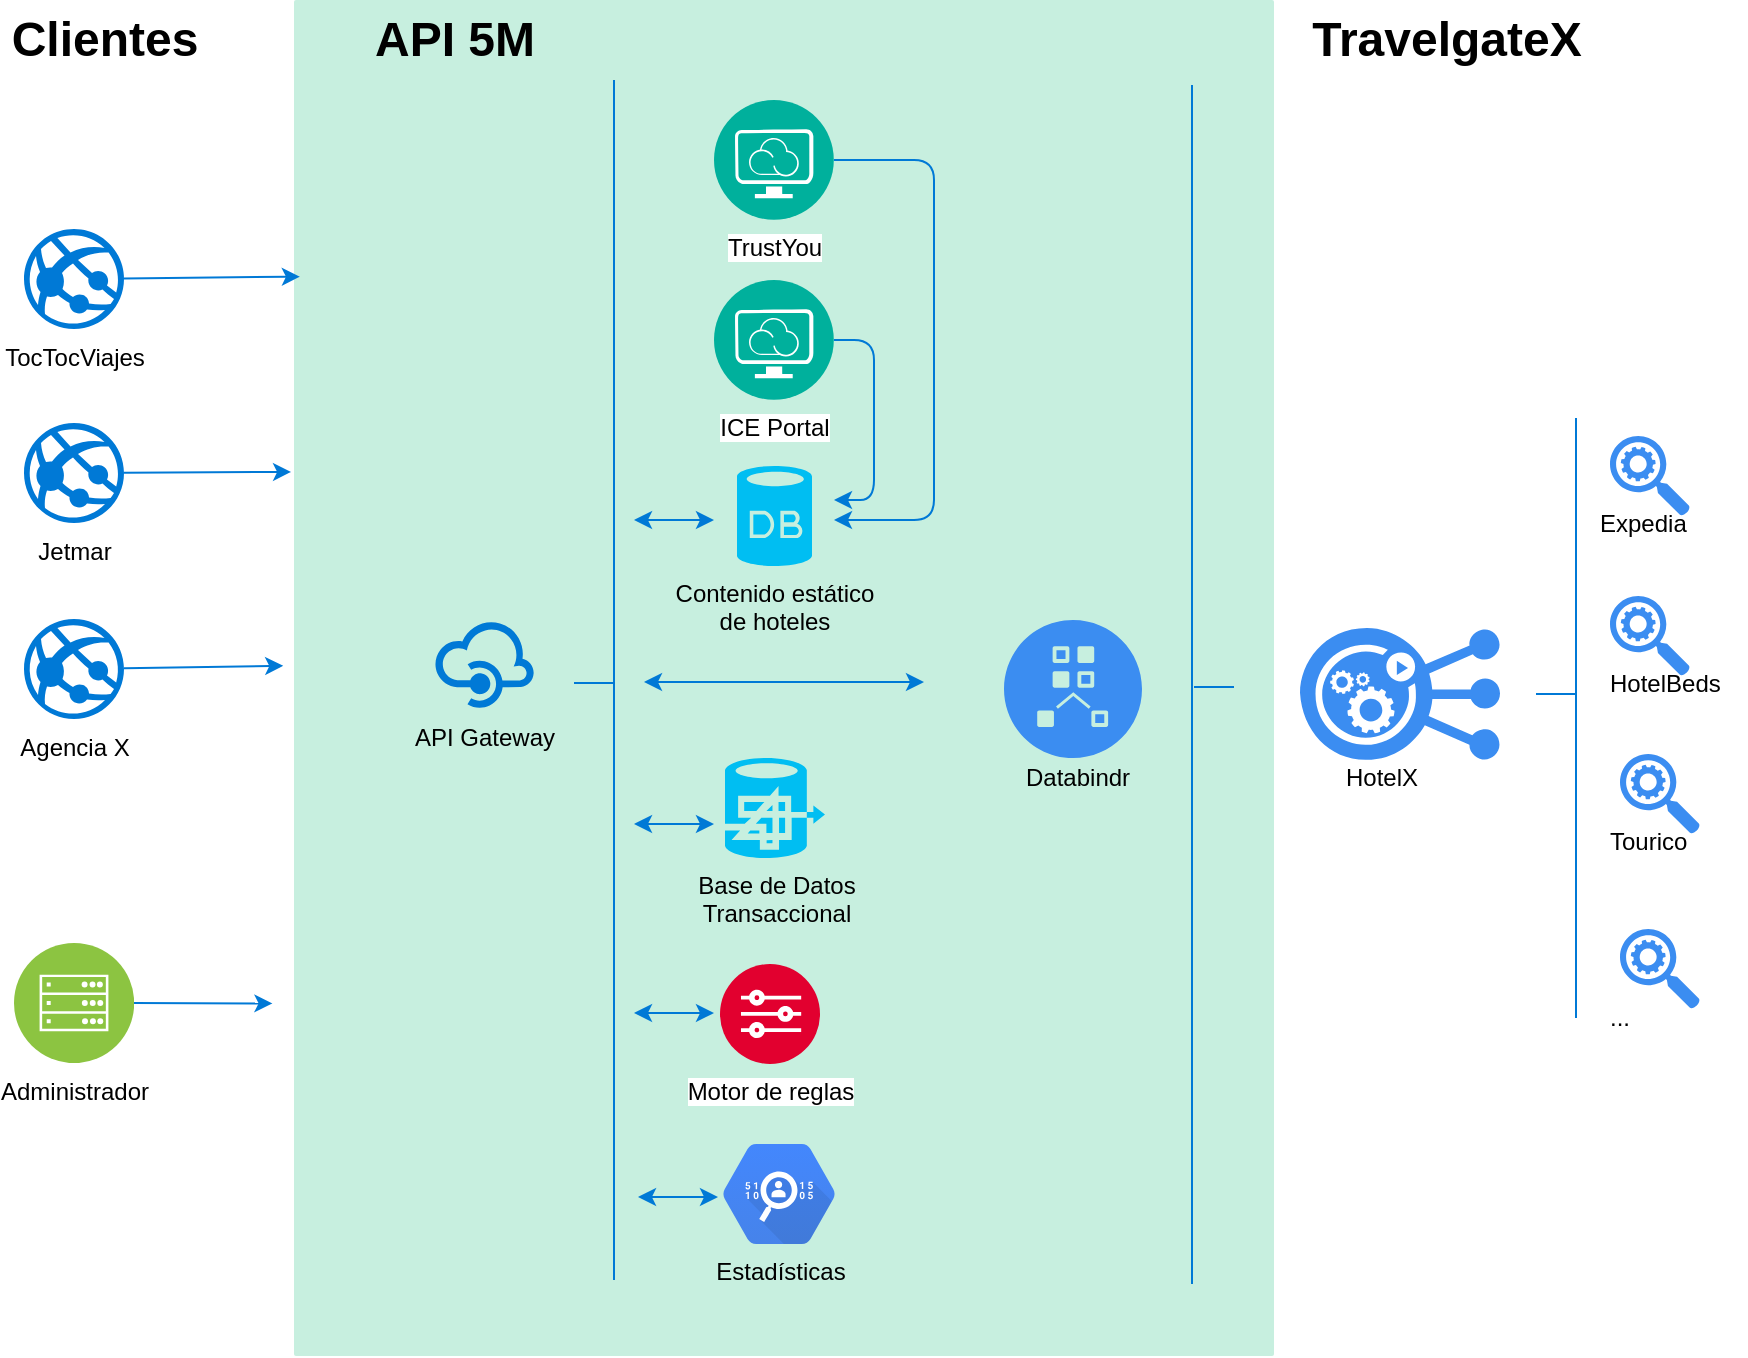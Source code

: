<mxfile version="10.6.1" type="github"><diagram id="f106602c-feb2-e66a-4537-3a34d633f6aa" name="Page-1"><mxGraphModel dx="1634" dy="715" grid="1" gridSize="10" guides="1" tooltips="1" connect="1" arrows="1" fold="1" page="1" pageScale="1" pageWidth="1169" pageHeight="827" background="#ffffff" math="0" shadow="0"><root><mxCell id="0"/><mxCell id="1" parent="0"/><mxCell id="5MtIr2wGl5e16cq12a3O-454" value="" style="points=[[0,0,0],[0.25,0,0],[0.5,0,0],[0.75,0,0],[1,0,0],[1,0.25,0],[1,0.5,0],[1,0.75,0],[1,1,0],[0.75,1,0],[0.5,1,0],[0.25,1,0],[0,1,0],[0,0.75,0],[0,0.5,0],[0,0.25,0]];rounded=1;absoluteArcSize=1;arcSize=2;html=1;strokeColor=none;gradientColor=none;shadow=0;dashed=0;fontSize=12;fontColor=#9E9E9E;align=left;verticalAlign=top;spacing=10;spacingTop=-4;fillColor=#C7EFDF;" vertex="1" parent="1"><mxGeometry x="200" y="80" width="490" height="678" as="geometry"/></mxCell><mxCell id="5MtIr2wGl5e16cq12a3O-458" style="edgeStyle=none;orthogonalLoop=1;jettySize=auto;html=1;strokeColor=#0079D6;entryX=0.006;entryY=0.204;entryDx=0;entryDy=0;entryPerimeter=0;" edge="1" parent="1" source="5MtIr2wGl5e16cq12a3O-398" target="5MtIr2wGl5e16cq12a3O-454"><mxGeometry relative="1" as="geometry"><mxPoint x="190" y="219.5" as="targetPoint"/></mxGeometry></mxCell><mxCell id="5MtIr2wGl5e16cq12a3O-398" value="TocTocViajes&lt;br&gt;&lt;br&gt;" style="shadow=0;dashed=0;html=1;strokeColor=none;fillColor=#0079D6;labelPosition=center;verticalLabelPosition=bottom;verticalAlign=top;align=center;shape=mxgraph.azure.azure_website;" vertex="1" parent="1"><mxGeometry x="65" y="194.5" width="50" height="50" as="geometry"/></mxCell><mxCell id="5MtIr2wGl5e16cq12a3O-460" style="edgeStyle=none;orthogonalLoop=1;jettySize=auto;html=1;entryX=-0.011;entryY=0.491;entryDx=0;entryDy=0;entryPerimeter=0;strokeColor=#0079D6;" edge="1" parent="1" source="5MtIr2wGl5e16cq12a3O-399" target="5MtIr2wGl5e16cq12a3O-454"><mxGeometry relative="1" as="geometry"/></mxCell><mxCell id="5MtIr2wGl5e16cq12a3O-399" value="Agencia X&lt;br&gt;" style="shadow=0;dashed=0;html=1;strokeColor=none;fillColor=#0079D6;labelPosition=center;verticalLabelPosition=bottom;verticalAlign=top;align=center;shape=mxgraph.azure.azure_website;" vertex="1" parent="1"><mxGeometry x="65" y="389.5" width="50" height="50" as="geometry"/></mxCell><mxCell id="5MtIr2wGl5e16cq12a3O-461" style="edgeStyle=none;orthogonalLoop=1;jettySize=auto;html=1;entryX=-0.022;entryY=0.74;entryDx=0;entryDy=0;entryPerimeter=0;strokeColor=#0079D6;" edge="1" parent="1" source="5MtIr2wGl5e16cq12a3O-401" target="5MtIr2wGl5e16cq12a3O-454"><mxGeometry relative="1" as="geometry"/></mxCell><mxCell id="5MtIr2wGl5e16cq12a3O-401" value="Administrador&lt;br&gt;" style="aspect=fixed;perimeter=ellipsePerimeter;html=1;align=center;shadow=0;dashed=0;image;image=img/lib/ibm/infrastructure/mobile_backend.svg;" vertex="1" parent="1"><mxGeometry x="60" y="551.5" width="60" height="60" as="geometry"/></mxCell><mxCell id="5MtIr2wGl5e16cq12a3O-459" style="edgeStyle=none;orthogonalLoop=1;jettySize=auto;html=1;entryX=-0.003;entryY=0.348;entryDx=0;entryDy=0;entryPerimeter=0;strokeColor=#0079D6;" edge="1" parent="1" source="5MtIr2wGl5e16cq12a3O-402" target="5MtIr2wGl5e16cq12a3O-454"><mxGeometry relative="1" as="geometry"/></mxCell><mxCell id="5MtIr2wGl5e16cq12a3O-402" value="Jetmar&lt;br&gt;" style="shadow=0;dashed=0;html=1;strokeColor=none;fillColor=#0079D6;labelPosition=center;verticalLabelPosition=bottom;verticalAlign=top;align=center;shape=mxgraph.azure.azure_website;" vertex="1" parent="1"><mxGeometry x="65" y="291.5" width="50" height="50" as="geometry"/></mxCell><mxCell id="5MtIr2wGl5e16cq12a3O-405" value="API 5M" style="text;strokeColor=none;fillColor=none;html=1;fontSize=24;fontStyle=1;verticalAlign=middle;align=center;" vertex="1" parent="1"><mxGeometry x="230" y="80" width="100" height="40" as="geometry"/></mxCell><mxCell id="5MtIr2wGl5e16cq12a3O-430" style="edgeStyle=none;orthogonalLoop=1;jettySize=auto;html=1;strokeColor=#0079D6;border=5;" edge="1" parent="1" source="5MtIr2wGl5e16cq12a3O-415"><mxGeometry relative="1" as="geometry"><mxPoint x="470" y="340" as="targetPoint"/><Array as="points"><mxPoint x="520" y="160"/><mxPoint x="520" y="340"/></Array></mxGeometry></mxCell><mxCell id="5MtIr2wGl5e16cq12a3O-415" value="TrustYou" style="aspect=fixed;perimeter=ellipsePerimeter;html=1;align=center;shadow=0;dashed=0;image;image=img/lib/ibm/management/provider_cloud_portal_service.svg;" vertex="1" parent="1"><mxGeometry x="410" y="130" width="60" height="60" as="geometry"/></mxCell><mxCell id="5MtIr2wGl5e16cq12a3O-428" style="edgeStyle=orthogonalEdgeStyle;orthogonalLoop=1;jettySize=auto;html=1;strokeColor=#0079D6;" edge="1" parent="1" source="5MtIr2wGl5e16cq12a3O-408"><mxGeometry relative="1" as="geometry"><mxPoint x="470" y="330" as="targetPoint"/><Array as="points"><mxPoint x="490" y="250"/></Array></mxGeometry></mxCell><mxCell id="5MtIr2wGl5e16cq12a3O-416" value="Base de Datos&lt;br&gt;Transaccional" style="verticalLabelPosition=bottom;html=1;verticalAlign=top;align=center;strokeColor=none;fillColor=#00BEF2;shape=mxgraph.azure.hdinsight;" vertex="1" parent="1"><mxGeometry x="415.5" y="459" width="50" height="50" as="geometry"/></mxCell><mxCell id="5MtIr2wGl5e16cq12a3O-417" value="Contenido estático&lt;br&gt;de hoteles" style="verticalLabelPosition=bottom;html=1;verticalAlign=top;align=center;strokeColor=none;fillColor=#00BEF2;shape=mxgraph.azure.database;" vertex="1" parent="1"><mxGeometry x="421.5" y="313" width="37.5" height="50" as="geometry"/></mxCell><mxCell id="5MtIr2wGl5e16cq12a3O-418" value="Motor de reglas" style="aspect=fixed;perimeter=ellipsePerimeter;html=1;align=center;shadow=0;dashed=0;image;image=img/lib/ibm/vpc/SecurityGroupRules.svg;" vertex="1" parent="1"><mxGeometry x="413" y="562" width="50" height="50" as="geometry"/></mxCell><mxCell id="5MtIr2wGl5e16cq12a3O-420" value="Clientes" style="text;strokeColor=none;fillColor=none;html=1;fontSize=24;fontStyle=1;verticalAlign=middle;align=center;" vertex="1" parent="1"><mxGeometry x="55" y="80" width="100" height="40" as="geometry"/></mxCell><mxCell id="5MtIr2wGl5e16cq12a3O-422" value="Estadísticas" style="shape=mxgraph.gcp.identity_and_security.cloud_data_loss_prevention_api;html=1;fillColor=#4387FD;gradientColor=#4683EA;strokeColor=none;verticalLabelPosition=bottom;verticalAlign=top;align=center;" vertex="1" parent="1"><mxGeometry x="414.5" y="652" width="56" height="50" as="geometry"/></mxCell><mxCell id="5MtIr2wGl5e16cq12a3O-423" value="API Gateway" style="shadow=0;dashed=0;html=1;strokeColor=none;labelPosition=center;verticalLabelPosition=bottom;verticalAlign=top;align=center;shape=mxgraph.mscae.cloud.api_management;fillColor=#0079D6;" vertex="1" parent="1"><mxGeometry x="270" y="389.5" width="50" height="45" as="geometry"/></mxCell><mxCell id="5MtIr2wGl5e16cq12a3O-429" value="" style="endArrow=none;html=1;strokeColor=#0079D6;" edge="1" parent="1"><mxGeometry width="50" height="50" relative="1" as="geometry"><mxPoint x="360" y="720" as="sourcePoint"/><mxPoint x="360" y="120" as="targetPoint"/></mxGeometry></mxCell><mxCell id="5MtIr2wGl5e16cq12a3O-431" value="" style="endArrow=classic;startArrow=classic;html=1;strokeColor=#0079D6;" edge="1" parent="1"><mxGeometry width="50" height="50" relative="1" as="geometry"><mxPoint x="370" y="340" as="sourcePoint"/><mxPoint x="410" y="340" as="targetPoint"/></mxGeometry></mxCell><mxCell id="5MtIr2wGl5e16cq12a3O-432" value="" style="endArrow=none;html=1;strokeColor=#0079D6;" edge="1" parent="1"><mxGeometry width="50" height="50" relative="1" as="geometry"><mxPoint x="340" y="421.5" as="sourcePoint"/><mxPoint x="360" y="421.5" as="targetPoint"/></mxGeometry></mxCell><mxCell id="5MtIr2wGl5e16cq12a3O-433" value="" style="endArrow=classic;startArrow=classic;html=1;strokeColor=#0079D6;" edge="1" parent="1"><mxGeometry width="50" height="50" relative="1" as="geometry"><mxPoint x="370.0" y="492.0" as="sourcePoint"/><mxPoint x="410.0" y="492.0" as="targetPoint"/></mxGeometry></mxCell><mxCell id="5MtIr2wGl5e16cq12a3O-434" value="" style="endArrow=classic;startArrow=classic;html=1;strokeColor=#0079D6;" edge="1" parent="1"><mxGeometry width="50" height="50" relative="1" as="geometry"><mxPoint x="370.0" y="586.5" as="sourcePoint"/><mxPoint x="410.0" y="586.5" as="targetPoint"/></mxGeometry></mxCell><mxCell id="5MtIr2wGl5e16cq12a3O-435" value="" style="html=1;aspect=fixed;strokeColor=none;shadow=0;align=center;verticalAlign=top;fillColor=#3B8DF1;shape=mxgraph.gcp2.replication_controller_3" vertex="1" parent="1"><mxGeometry x="703" y="394" width="100" height="66" as="geometry"/></mxCell><mxCell id="5MtIr2wGl5e16cq12a3O-438" value="" style="endArrow=none;html=1;strokeColor=#0079D6;" edge="1" parent="1"><mxGeometry width="50" height="50" relative="1" as="geometry"><mxPoint x="649" y="722" as="sourcePoint"/><mxPoint x="649.0" y="122.5" as="targetPoint"/></mxGeometry></mxCell><mxCell id="5MtIr2wGl5e16cq12a3O-439" value="" style="endArrow=none;html=1;strokeColor=#0079D6;" edge="1" parent="1"><mxGeometry width="50" height="50" relative="1" as="geometry"><mxPoint x="650" y="423.5" as="sourcePoint"/><mxPoint x="670.0" y="423.5" as="targetPoint"/></mxGeometry></mxCell><mxCell id="5MtIr2wGl5e16cq12a3O-440" value="TravelgateX" style="text;strokeColor=none;fillColor=none;html=1;fontSize=24;fontStyle=1;verticalAlign=middle;align=center;" vertex="1" parent="1"><mxGeometry x="726" y="80" width="100" height="40" as="geometry"/></mxCell><mxCell id="5MtIr2wGl5e16cq12a3O-442" value="" style="html=1;aspect=fixed;strokeColor=none;shadow=0;align=center;verticalAlign=top;fillColor=#3B8DF1;shape=mxgraph.gcp2.search_api" vertex="1" parent="1"><mxGeometry x="858" y="298" width="40" height="40" as="geometry"/></mxCell><mxCell id="5MtIr2wGl5e16cq12a3O-444" value="Expedia" style="text;html=1;resizable=0;points=[];autosize=1;align=left;verticalAlign=top;spacingTop=-4;" vertex="1" parent="1"><mxGeometry x="851" y="332" width="60" height="20" as="geometry"/></mxCell><mxCell id="5MtIr2wGl5e16cq12a3O-445" value="" style="html=1;aspect=fixed;strokeColor=none;shadow=0;align=center;verticalAlign=top;fillColor=#3B8DF1;shape=mxgraph.gcp2.search_api" vertex="1" parent="1"><mxGeometry x="858" y="378" width="40" height="40" as="geometry"/></mxCell><mxCell id="5MtIr2wGl5e16cq12a3O-446" value="HotelBeds&lt;br&gt;" style="text;html=1;resizable=0;points=[];autosize=1;align=left;verticalAlign=top;spacingTop=-4;" vertex="1" parent="1"><mxGeometry x="856" y="412" width="70" height="20" as="geometry"/></mxCell><mxCell id="5MtIr2wGl5e16cq12a3O-447" value="" style="html=1;aspect=fixed;strokeColor=none;shadow=0;align=center;verticalAlign=top;fillColor=#3B8DF1;shape=mxgraph.gcp2.search_api" vertex="1" parent="1"><mxGeometry x="863" y="457" width="40" height="40" as="geometry"/></mxCell><mxCell id="5MtIr2wGl5e16cq12a3O-448" value="Tourico" style="text;html=1;resizable=0;points=[];autosize=1;align=left;verticalAlign=top;spacingTop=-4;" vertex="1" parent="1"><mxGeometry x="856" y="491" width="50" height="20" as="geometry"/></mxCell><mxCell id="5MtIr2wGl5e16cq12a3O-449" value="" style="html=1;aspect=fixed;strokeColor=none;shadow=0;align=center;verticalAlign=top;fillColor=#3B8DF1;shape=mxgraph.gcp2.search_api" vertex="1" parent="1"><mxGeometry x="863" y="544.5" width="40" height="40" as="geometry"/></mxCell><mxCell id="5MtIr2wGl5e16cq12a3O-450" value="..." style="text;html=1;resizable=0;points=[];autosize=1;align=left;verticalAlign=top;spacingTop=-4;" vertex="1" parent="1"><mxGeometry x="856" y="578.5" width="30" height="20" as="geometry"/></mxCell><mxCell id="5MtIr2wGl5e16cq12a3O-451" value="" style="endArrow=none;html=1;strokeColor=#0079D6;" edge="1" parent="1"><mxGeometry width="50" height="50" relative="1" as="geometry"><mxPoint x="841" y="589" as="sourcePoint"/><mxPoint x="841" y="289" as="targetPoint"/></mxGeometry></mxCell><mxCell id="5MtIr2wGl5e16cq12a3O-452" value="" style="endArrow=none;html=1;strokeColor=#0079D6;" edge="1" parent="1"><mxGeometry width="50" height="50" relative="1" as="geometry"><mxPoint x="821" y="427.0" as="sourcePoint"/><mxPoint x="841.0" y="427.0" as="targetPoint"/></mxGeometry></mxCell><mxCell id="5MtIr2wGl5e16cq12a3O-408" value="ICE Portal" style="aspect=fixed;perimeter=ellipsePerimeter;html=1;align=center;shadow=0;dashed=0;image;image=img/lib/ibm/management/provider_cloud_portal_service.svg;" vertex="1" parent="1"><mxGeometry x="410" y="220" width="60" height="60" as="geometry"/></mxCell><mxCell id="5MtIr2wGl5e16cq12a3O-455" value="" style="endArrow=classic;startArrow=classic;html=1;strokeColor=#0079D6;" edge="1" parent="1"><mxGeometry width="50" height="50" relative="1" as="geometry"><mxPoint x="372.0" y="678.5" as="sourcePoint"/><mxPoint x="412.0" y="678.5" as="targetPoint"/></mxGeometry></mxCell><mxCell id="5MtIr2wGl5e16cq12a3O-456" value="" style="endArrow=classic;startArrow=classic;html=1;strokeColor=#0079D6;" edge="1" parent="1"><mxGeometry width="50" height="50" relative="1" as="geometry"><mxPoint x="375.0" y="421.0" as="sourcePoint"/><mxPoint x="515" y="421" as="targetPoint"/></mxGeometry></mxCell><mxCell id="5MtIr2wGl5e16cq12a3O-457" value="HotelX" style="text;html=1;resizable=0;points=[];autosize=1;align=left;verticalAlign=top;spacingTop=-4;" vertex="1" parent="1"><mxGeometry x="724" y="459" width="50" height="20" as="geometry"/></mxCell><mxCell id="xW0lCygBQfNmLQgYVhiP-1" value="" style="html=1;aspect=fixed;strokeColor=none;shadow=0;align=center;verticalAlign=top;fillColor=#3B8DF1;shape=mxgraph.gcp2.admin_connected" vertex="1" parent="1"><mxGeometry x="555" y="390" width="69" height="69" as="geometry"/></mxCell><mxCell id="xW0lCygBQfNmLQgYVhiP-2" value="Databindr" style="text;html=1;resizable=0;points=[];autosize=1;align=left;verticalAlign=top;spacingTop=-4;" vertex="1" parent="1"><mxGeometry x="564" y="459" width="70" height="20" as="geometry"/></mxCell></root></mxGraphModel></diagram><diagram id="v-fLZMCwjhwG-xtl41CM" name="Page-2"><mxGraphModel dx="1634" dy="715" grid="1" gridSize="10" guides="1" tooltips="1" connect="1" arrows="1" fold="1" page="1" pageScale="1" pageWidth="850" pageHeight="1100" math="0" shadow="0"><root><mxCell id="Nutzlpk5Q8eH3DolyXjN-0"/><mxCell id="Nutzlpk5Q8eH3DolyXjN-1" parent="Nutzlpk5Q8eH3DolyXjN-0"/><mxCell id="Nutzlpk5Q8eH3DolyXjN-2" value="" style="points=[[0,0,0],[0.25,0,0],[0.5,0,0],[0.75,0,0],[1,0,0],[1,0.25,0],[1,0.5,0],[1,0.75,0],[1,1,0],[0.75,1,0],[0.5,1,0],[0.25,1,0],[0,1,0],[0,0.75,0],[0,0.5,0],[0,0.25,0]];rounded=1;absoluteArcSize=1;arcSize=2;html=1;strokeColor=none;gradientColor=none;shadow=0;dashed=0;fontSize=12;fontColor=#9E9E9E;align=left;verticalAlign=top;spacing=10;spacingTop=-4;fillColor=#C7EFDF;" vertex="1" parent="Nutzlpk5Q8eH3DolyXjN-1"><mxGeometry x="200" y="80" width="360" height="678" as="geometry"/></mxCell><mxCell id="Nutzlpk5Q8eH3DolyXjN-3" style="edgeStyle=none;orthogonalLoop=1;jettySize=auto;html=1;strokeColor=#0079D6;entryX=0.006;entryY=0.204;entryDx=0;entryDy=0;entryPerimeter=0;" edge="1" parent="Nutzlpk5Q8eH3DolyXjN-1" source="Nutzlpk5Q8eH3DolyXjN-4" target="Nutzlpk5Q8eH3DolyXjN-2"><mxGeometry relative="1" as="geometry"><mxPoint x="190" y="219.5" as="targetPoint"/></mxGeometry></mxCell><mxCell id="Nutzlpk5Q8eH3DolyXjN-4" value="TocTocViajes&lt;br&gt;&lt;br&gt;" style="shadow=0;dashed=0;html=1;strokeColor=none;fillColor=#0079D6;labelPosition=center;verticalLabelPosition=bottom;verticalAlign=top;align=center;shape=mxgraph.azure.azure_website;" vertex="1" parent="Nutzlpk5Q8eH3DolyXjN-1"><mxGeometry x="65" y="194.5" width="50" height="50" as="geometry"/></mxCell><mxCell id="Nutzlpk5Q8eH3DolyXjN-5" style="edgeStyle=none;orthogonalLoop=1;jettySize=auto;html=1;entryX=-0.011;entryY=0.491;entryDx=0;entryDy=0;entryPerimeter=0;strokeColor=#0079D6;" edge="1" parent="Nutzlpk5Q8eH3DolyXjN-1" source="Nutzlpk5Q8eH3DolyXjN-6" target="Nutzlpk5Q8eH3DolyXjN-2"><mxGeometry relative="1" as="geometry"/></mxCell><mxCell id="Nutzlpk5Q8eH3DolyXjN-6" value="Agencia X&lt;br&gt;" style="shadow=0;dashed=0;html=1;strokeColor=none;fillColor=#0079D6;labelPosition=center;verticalLabelPosition=bottom;verticalAlign=top;align=center;shape=mxgraph.azure.azure_website;" vertex="1" parent="Nutzlpk5Q8eH3DolyXjN-1"><mxGeometry x="65" y="389.5" width="50" height="50" as="geometry"/></mxCell><mxCell id="Nutzlpk5Q8eH3DolyXjN-7" style="edgeStyle=none;orthogonalLoop=1;jettySize=auto;html=1;entryX=-0.022;entryY=0.74;entryDx=0;entryDy=0;entryPerimeter=0;strokeColor=#0079D6;" edge="1" parent="Nutzlpk5Q8eH3DolyXjN-1" source="Nutzlpk5Q8eH3DolyXjN-8" target="Nutzlpk5Q8eH3DolyXjN-2"><mxGeometry relative="1" as="geometry"/></mxCell><mxCell id="Nutzlpk5Q8eH3DolyXjN-8" value="Administrador&lt;br&gt;" style="aspect=fixed;perimeter=ellipsePerimeter;html=1;align=center;shadow=0;dashed=0;image;image=img/lib/ibm/infrastructure/mobile_backend.svg;" vertex="1" parent="Nutzlpk5Q8eH3DolyXjN-1"><mxGeometry x="60" y="551.5" width="60" height="60" as="geometry"/></mxCell><mxCell id="Nutzlpk5Q8eH3DolyXjN-9" style="edgeStyle=none;orthogonalLoop=1;jettySize=auto;html=1;entryX=-0.003;entryY=0.348;entryDx=0;entryDy=0;entryPerimeter=0;strokeColor=#0079D6;" edge="1" parent="Nutzlpk5Q8eH3DolyXjN-1" source="Nutzlpk5Q8eH3DolyXjN-10" target="Nutzlpk5Q8eH3DolyXjN-2"><mxGeometry relative="1" as="geometry"/></mxCell><mxCell id="Nutzlpk5Q8eH3DolyXjN-10" value="Jetmar&lt;br&gt;" style="shadow=0;dashed=0;html=1;strokeColor=none;fillColor=#0079D6;labelPosition=center;verticalLabelPosition=bottom;verticalAlign=top;align=center;shape=mxgraph.azure.azure_website;" vertex="1" parent="Nutzlpk5Q8eH3DolyXjN-1"><mxGeometry x="65" y="291.5" width="50" height="50" as="geometry"/></mxCell><mxCell id="Nutzlpk5Q8eH3DolyXjN-11" value="API 5M" style="text;strokeColor=none;fillColor=none;html=1;fontSize=24;fontStyle=1;verticalAlign=middle;align=center;" vertex="1" parent="Nutzlpk5Q8eH3DolyXjN-1"><mxGeometry x="230" y="80" width="100" height="40" as="geometry"/></mxCell><mxCell id="Nutzlpk5Q8eH3DolyXjN-12" style="edgeStyle=none;orthogonalLoop=1;jettySize=auto;html=1;strokeColor=#0079D6;border=5;" edge="1" parent="Nutzlpk5Q8eH3DolyXjN-1" source="Nutzlpk5Q8eH3DolyXjN-13"><mxGeometry relative="1" as="geometry"><mxPoint x="470" y="340" as="targetPoint"/><Array as="points"><mxPoint x="520" y="160"/><mxPoint x="520" y="340"/></Array></mxGeometry></mxCell><mxCell id="Nutzlpk5Q8eH3DolyXjN-13" value="TrustYou" style="aspect=fixed;perimeter=ellipsePerimeter;html=1;align=center;shadow=0;dashed=0;image;image=img/lib/ibm/management/provider_cloud_portal_service.svg;" vertex="1" parent="Nutzlpk5Q8eH3DolyXjN-1"><mxGeometry x="410" y="130" width="60" height="60" as="geometry"/></mxCell><mxCell id="Nutzlpk5Q8eH3DolyXjN-14" style="edgeStyle=orthogonalEdgeStyle;orthogonalLoop=1;jettySize=auto;html=1;strokeColor=#0079D6;" edge="1" parent="Nutzlpk5Q8eH3DolyXjN-1" source="Nutzlpk5Q8eH3DolyXjN-40"><mxGeometry relative="1" as="geometry"><mxPoint x="470" y="330" as="targetPoint"/><Array as="points"><mxPoint x="490" y="250"/></Array></mxGeometry></mxCell><mxCell id="Nutzlpk5Q8eH3DolyXjN-15" value="Base de Datos&lt;br&gt;Transaccional" style="verticalLabelPosition=bottom;html=1;verticalAlign=top;align=center;strokeColor=none;fillColor=#00BEF2;shape=mxgraph.azure.hdinsight;" vertex="1" parent="Nutzlpk5Q8eH3DolyXjN-1"><mxGeometry x="415.5" y="459" width="50" height="50" as="geometry"/></mxCell><mxCell id="Nutzlpk5Q8eH3DolyXjN-16" value="Contenido estático&lt;br&gt;de hoteles" style="verticalLabelPosition=bottom;html=1;verticalAlign=top;align=center;strokeColor=none;fillColor=#00BEF2;shape=mxgraph.azure.database;" vertex="1" parent="Nutzlpk5Q8eH3DolyXjN-1"><mxGeometry x="421.5" y="313" width="37.5" height="50" as="geometry"/></mxCell><mxCell id="Nutzlpk5Q8eH3DolyXjN-17" value="Motor de reglas" style="aspect=fixed;perimeter=ellipsePerimeter;html=1;align=center;shadow=0;dashed=0;image;image=img/lib/ibm/vpc/SecurityGroupRules.svg;" vertex="1" parent="Nutzlpk5Q8eH3DolyXjN-1"><mxGeometry x="413" y="562" width="50" height="50" as="geometry"/></mxCell><mxCell id="Nutzlpk5Q8eH3DolyXjN-18" value="Clientes" style="text;strokeColor=none;fillColor=none;html=1;fontSize=24;fontStyle=1;verticalAlign=middle;align=center;" vertex="1" parent="Nutzlpk5Q8eH3DolyXjN-1"><mxGeometry x="55" y="80" width="100" height="40" as="geometry"/></mxCell><mxCell id="Nutzlpk5Q8eH3DolyXjN-19" value="Estadísticas" style="shape=mxgraph.gcp.identity_and_security.cloud_data_loss_prevention_api;html=1;fillColor=#4387FD;gradientColor=#4683EA;strokeColor=none;verticalLabelPosition=bottom;verticalAlign=top;align=center;" vertex="1" parent="Nutzlpk5Q8eH3DolyXjN-1"><mxGeometry x="414.5" y="652" width="56" height="50" as="geometry"/></mxCell><mxCell id="Nutzlpk5Q8eH3DolyXjN-20" value="API Gateway" style="shadow=0;dashed=0;html=1;strokeColor=none;labelPosition=center;verticalLabelPosition=bottom;verticalAlign=top;align=center;shape=mxgraph.mscae.cloud.api_management;fillColor=#0079D6;" vertex="1" parent="Nutzlpk5Q8eH3DolyXjN-1"><mxGeometry x="270" y="389.5" width="50" height="45" as="geometry"/></mxCell><mxCell id="Nutzlpk5Q8eH3DolyXjN-21" value="" style="endArrow=none;html=1;strokeColor=#0079D6;" edge="1" parent="Nutzlpk5Q8eH3DolyXjN-1"><mxGeometry width="50" height="50" relative="1" as="geometry"><mxPoint x="360" y="720" as="sourcePoint"/><mxPoint x="360" y="120" as="targetPoint"/></mxGeometry></mxCell><mxCell id="Nutzlpk5Q8eH3DolyXjN-22" value="" style="endArrow=classic;startArrow=classic;html=1;strokeColor=#0079D6;" edge="1" parent="Nutzlpk5Q8eH3DolyXjN-1"><mxGeometry width="50" height="50" relative="1" as="geometry"><mxPoint x="370" y="340" as="sourcePoint"/><mxPoint x="410" y="340" as="targetPoint"/></mxGeometry></mxCell><mxCell id="Nutzlpk5Q8eH3DolyXjN-23" value="" style="endArrow=none;html=1;strokeColor=#0079D6;" edge="1" parent="Nutzlpk5Q8eH3DolyXjN-1"><mxGeometry width="50" height="50" relative="1" as="geometry"><mxPoint x="340" y="421.5" as="sourcePoint"/><mxPoint x="360" y="421.5" as="targetPoint"/></mxGeometry></mxCell><mxCell id="Nutzlpk5Q8eH3DolyXjN-24" value="" style="endArrow=classic;startArrow=classic;html=1;strokeColor=#0079D6;" edge="1" parent="Nutzlpk5Q8eH3DolyXjN-1"><mxGeometry width="50" height="50" relative="1" as="geometry"><mxPoint x="370.0" y="492" as="sourcePoint"/><mxPoint x="410.0" y="492" as="targetPoint"/></mxGeometry></mxCell><mxCell id="Nutzlpk5Q8eH3DolyXjN-25" value="" style="endArrow=classic;startArrow=classic;html=1;strokeColor=#0079D6;" edge="1" parent="Nutzlpk5Q8eH3DolyXjN-1"><mxGeometry width="50" height="50" relative="1" as="geometry"><mxPoint x="370.0" y="586.5" as="sourcePoint"/><mxPoint x="410.0" y="586.5" as="targetPoint"/></mxGeometry></mxCell><mxCell id="Nutzlpk5Q8eH3DolyXjN-27" value="" style="endArrow=none;html=1;strokeColor=#0079D6;" edge="1" parent="Nutzlpk5Q8eH3DolyXjN-1"><mxGeometry width="50" height="50" relative="1" as="geometry"><mxPoint x="520" y="720" as="sourcePoint"/><mxPoint x="530" y="120.5" as="targetPoint"/></mxGeometry></mxCell><mxCell id="Nutzlpk5Q8eH3DolyXjN-28" value="" style="endArrow=none;html=1;strokeColor=#0079D6;" edge="1" parent="Nutzlpk5Q8eH3DolyXjN-1"><mxGeometry width="50" height="50" relative="1" as="geometry"><mxPoint x="526" y="421.5" as="sourcePoint"/><mxPoint x="546" y="421.5" as="targetPoint"/></mxGeometry></mxCell><mxCell id="Nutzlpk5Q8eH3DolyXjN-29" value="Cangooroo" style="text;strokeColor=none;fillColor=none;html=1;fontSize=24;fontStyle=1;verticalAlign=middle;align=center;" vertex="1" parent="Nutzlpk5Q8eH3DolyXjN-1"><mxGeometry x="593" y="80" width="100" height="40" as="geometry"/></mxCell><mxCell id="Nutzlpk5Q8eH3DolyXjN-30" value="" style="html=1;aspect=fixed;strokeColor=none;shadow=0;align=center;verticalAlign=top;fillColor=#3B8DF1;shape=mxgraph.gcp2.search_api" vertex="1" parent="Nutzlpk5Q8eH3DolyXjN-1"><mxGeometry x="622.5" y="351.5" width="88" height="88" as="geometry"/></mxCell><mxCell id="Nutzlpk5Q8eH3DolyXjN-31" value="Cangooroo API" style="text;html=1;resizable=0;points=[];autosize=1;align=left;verticalAlign=top;spacingTop=-4;" vertex="1" parent="Nutzlpk5Q8eH3DolyXjN-1"><mxGeometry x="597.5" y="424.5" width="100" height="20" as="geometry"/></mxCell><mxCell id="Nutzlpk5Q8eH3DolyXjN-40" value="ICE Portal" style="aspect=fixed;perimeter=ellipsePerimeter;html=1;align=center;shadow=0;dashed=0;image;image=img/lib/ibm/management/provider_cloud_portal_service.svg;" vertex="1" parent="Nutzlpk5Q8eH3DolyXjN-1"><mxGeometry x="410" y="220" width="60" height="60" as="geometry"/></mxCell><mxCell id="Nutzlpk5Q8eH3DolyXjN-41" value="" style="endArrow=classic;startArrow=classic;html=1;strokeColor=#0079D6;" edge="1" parent="Nutzlpk5Q8eH3DolyXjN-1"><mxGeometry width="50" height="50" relative="1" as="geometry"><mxPoint x="372.0" y="678.5" as="sourcePoint"/><mxPoint x="412.0" y="678.5" as="targetPoint"/></mxGeometry></mxCell><mxCell id="Nutzlpk5Q8eH3DolyXjN-42" value="" style="endArrow=classic;startArrow=classic;html=1;strokeColor=#0079D6;" edge="1" parent="Nutzlpk5Q8eH3DolyXjN-1"><mxGeometry width="50" height="50" relative="1" as="geometry"><mxPoint x="375.0" y="421" as="sourcePoint"/><mxPoint x="515" y="421" as="targetPoint"/></mxGeometry></mxCell></root></mxGraphModel></diagram></mxfile>